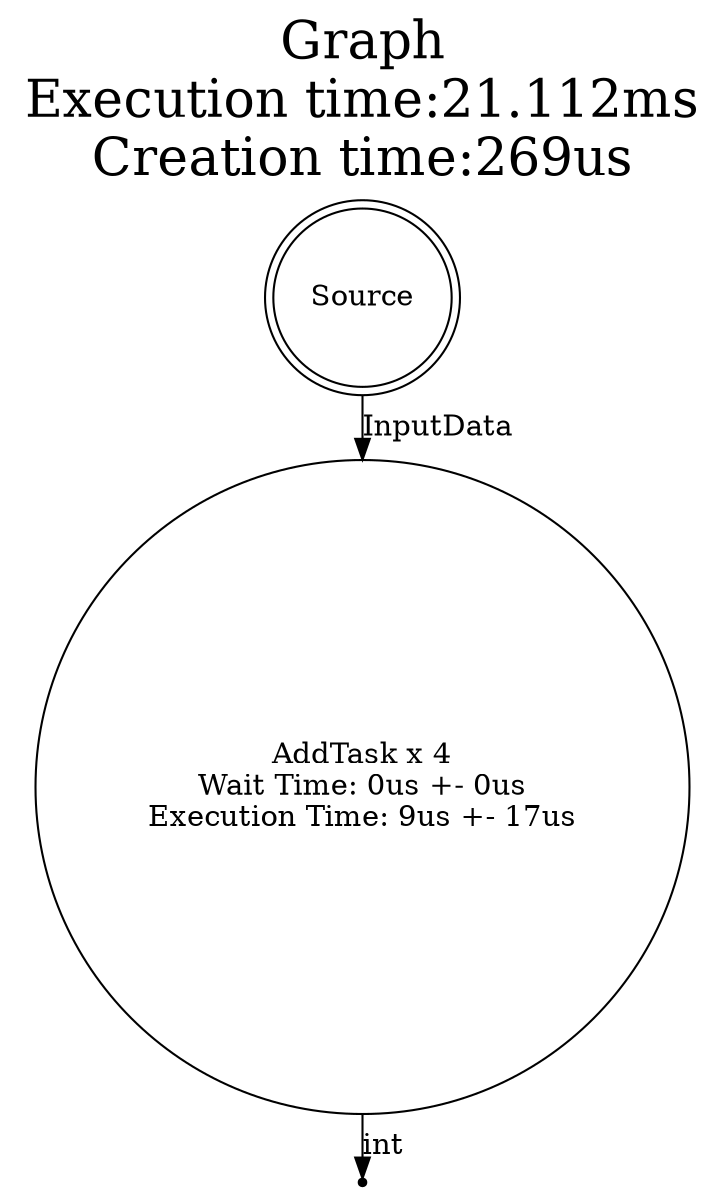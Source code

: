 digraph x0x559bfc9f15b0 {
label="Graph\nExecution time:21.112ms\nCreation time:269us"; fontsize=25; penwidth=5; ranksep=0; labelloc=top; labeljust=left;
x0x559bfc9f0f68 [label="AddTask x 4\nWait Time: 0us +- 0us\nExecution Time: 9us +- 17us",shape=circle];
x0x559bfc9f1828 [label="Source", shape=doublecircle];
x0x559bfc9f1a58 [label="Sink",shape=point];
x0x559bfc9f0f68 -> x0x559bfc9f1a58[label="int"];
x0x559bfc9f1828 -> x0x559bfc9f0f68[label="InputData"];
}
